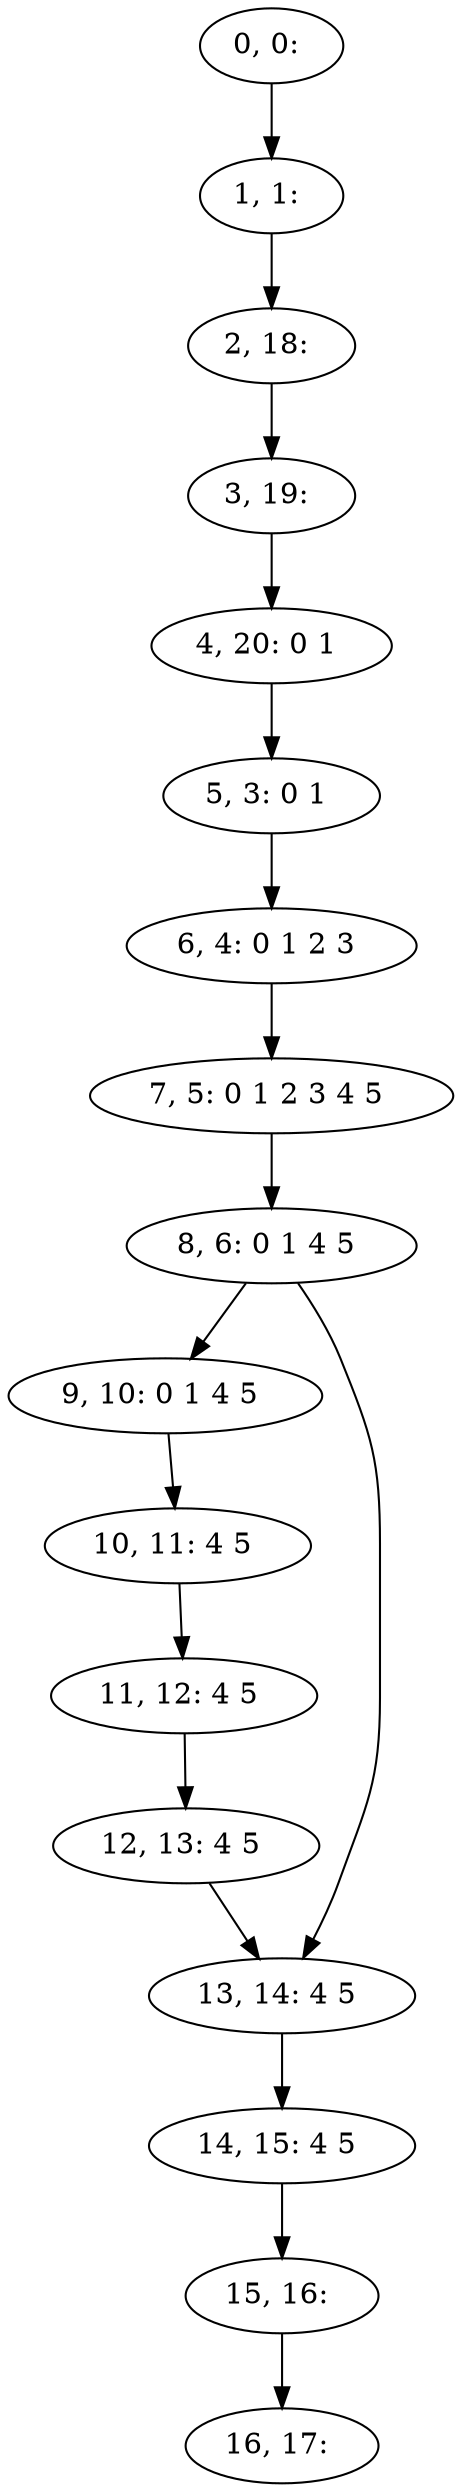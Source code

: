digraph G {
0[label="0, 0: "];
1[label="1, 1: "];
2[label="2, 18: "];
3[label="3, 19: "];
4[label="4, 20: 0 1 "];
5[label="5, 3: 0 1 "];
6[label="6, 4: 0 1 2 3 "];
7[label="7, 5: 0 1 2 3 4 5 "];
8[label="8, 6: 0 1 4 5 "];
9[label="9, 10: 0 1 4 5 "];
10[label="10, 11: 4 5 "];
11[label="11, 12: 4 5 "];
12[label="12, 13: 4 5 "];
13[label="13, 14: 4 5 "];
14[label="14, 15: 4 5 "];
15[label="15, 16: "];
16[label="16, 17: "];
0->1 ;
1->2 ;
2->3 ;
3->4 ;
4->5 ;
5->6 ;
6->7 ;
7->8 ;
8->9 ;
8->13 ;
9->10 ;
10->11 ;
11->12 ;
12->13 ;
13->14 ;
14->15 ;
15->16 ;
}

